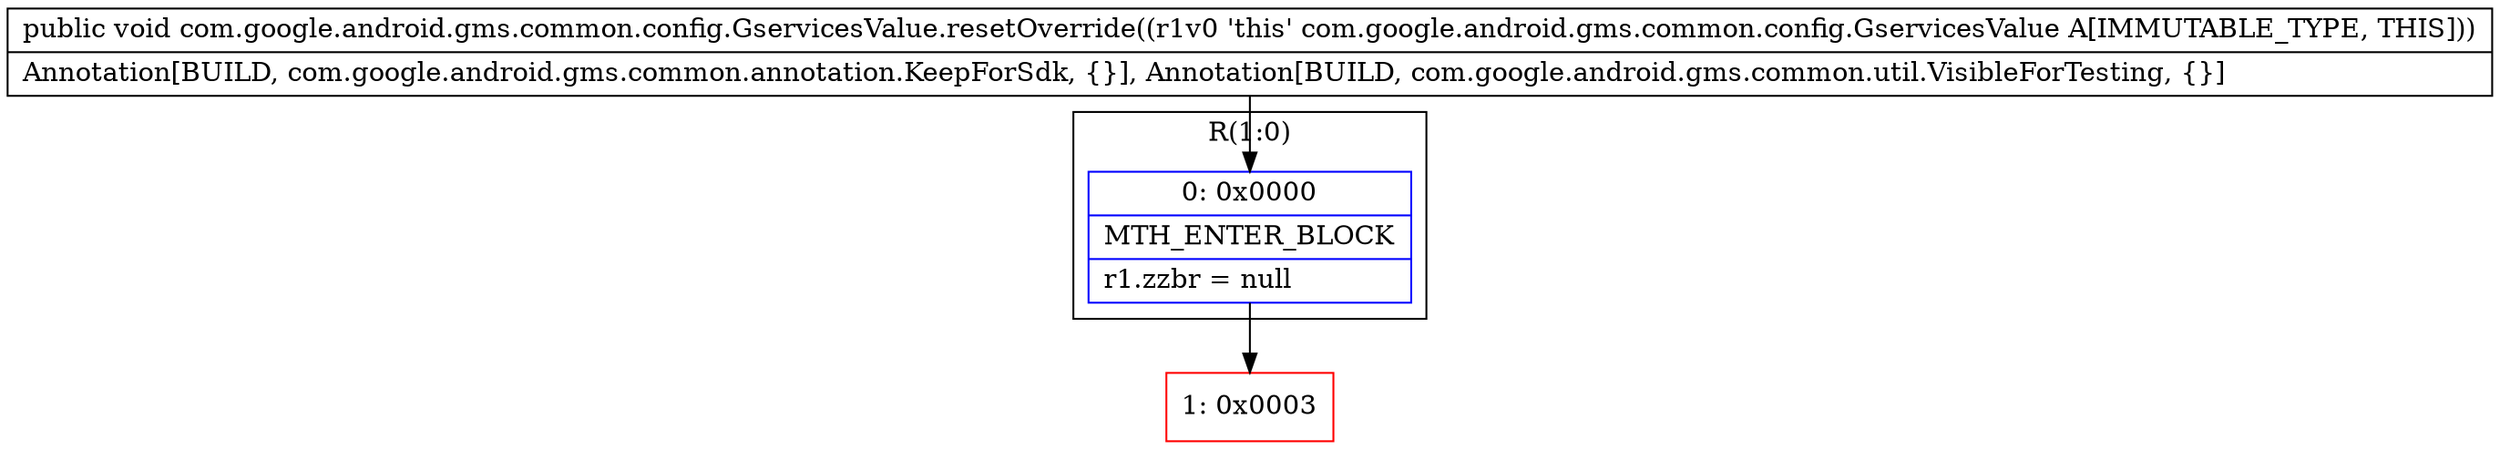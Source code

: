digraph "CFG forcom.google.android.gms.common.config.GservicesValue.resetOverride()V" {
subgraph cluster_Region_281634292 {
label = "R(1:0)";
node [shape=record,color=blue];
Node_0 [shape=record,label="{0\:\ 0x0000|MTH_ENTER_BLOCK\l|r1.zzbr = null\l}"];
}
Node_1 [shape=record,color=red,label="{1\:\ 0x0003}"];
MethodNode[shape=record,label="{public void com.google.android.gms.common.config.GservicesValue.resetOverride((r1v0 'this' com.google.android.gms.common.config.GservicesValue A[IMMUTABLE_TYPE, THIS]))  | Annotation[BUILD, com.google.android.gms.common.annotation.KeepForSdk, \{\}], Annotation[BUILD, com.google.android.gms.common.util.VisibleForTesting, \{\}]\l}"];
MethodNode -> Node_0;
Node_0 -> Node_1;
}

